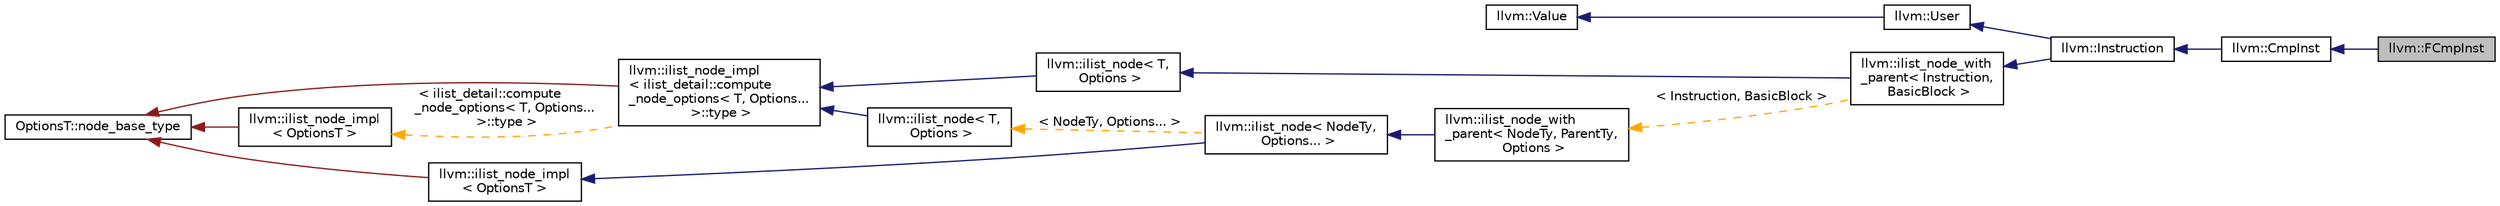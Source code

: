 digraph "llvm::FCmpInst"
{
 // LATEX_PDF_SIZE
  bgcolor="transparent";
  edge [fontname="Helvetica",fontsize="10",labelfontname="Helvetica",labelfontsize="10"];
  node [fontname="Helvetica",fontsize="10",shape="box"];
  rankdir="LR";
  Node1 [label="llvm::FCmpInst",height=0.2,width=0.4,color="black", fillcolor="grey75", style="filled", fontcolor="black",tooltip="This instruction compares its operands according to the predicate given to the constructor."];
  Node2 -> Node1 [dir="back",color="midnightblue",fontsize="10",style="solid",fontname="Helvetica"];
  Node2 [label="llvm::CmpInst",height=0.2,width=0.4,color="black",URL="$classllvm_1_1CmpInst.html",tooltip="This class is the base class for the comparison instructions."];
  Node3 -> Node2 [dir="back",color="midnightblue",fontsize="10",style="solid",fontname="Helvetica"];
  Node3 [label="llvm::Instruction",height=0.2,width=0.4,color="black",URL="$classllvm_1_1Instruction.html",tooltip=" "];
  Node4 -> Node3 [dir="back",color="midnightblue",fontsize="10",style="solid",fontname="Helvetica"];
  Node4 [label="llvm::User",height=0.2,width=0.4,color="black",URL="$classllvm_1_1User.html",tooltip=" "];
  Node5 -> Node4 [dir="back",color="midnightblue",fontsize="10",style="solid",fontname="Helvetica"];
  Node5 [label="llvm::Value",height=0.2,width=0.4,color="black",URL="$classllvm_1_1Value.html",tooltip="LLVM Value Representation."];
  Node6 -> Node3 [dir="back",color="midnightblue",fontsize="10",style="solid",fontname="Helvetica"];
  Node6 [label="llvm::ilist_node_with\l_parent\< Instruction,\l BasicBlock \>",height=0.2,width=0.4,color="black",URL="$classllvm_1_1ilist__node__with__parent.html",tooltip=" "];
  Node7 -> Node6 [dir="back",color="midnightblue",fontsize="10",style="solid",fontname="Helvetica"];
  Node7 [label="llvm::ilist_node\< T,\l Options \>",height=0.2,width=0.4,color="black",URL="$classllvm_1_1ilist__node.html",tooltip=" "];
  Node8 -> Node7 [dir="back",color="midnightblue",fontsize="10",style="solid",fontname="Helvetica"];
  Node8 [label="llvm::ilist_node_impl\l\< ilist_detail::compute\l_node_options\< T, Options...\l \>::type \>",height=0.2,width=0.4,color="black",URL="$classllvm_1_1ilist__node__impl.html",tooltip=" "];
  Node9 -> Node8 [dir="back",color="firebrick4",fontsize="10",style="solid",fontname="Helvetica"];
  Node9 [label="OptionsT::node_base_type",height=0.2,width=0.4,color="black",tooltip=" "];
  Node10 -> Node8 [dir="back",color="orange",fontsize="10",style="dashed",label=" \< ilist_detail::compute\l_node_options\< T, Options...\l \>::type \>" ,fontname="Helvetica"];
  Node10 [label="llvm::ilist_node_impl\l\< OptionsT \>",height=0.2,width=0.4,color="black",URL="$classllvm_1_1ilist__node__impl.html",tooltip="Implementation for an ilist node."];
  Node9 -> Node10 [dir="back",color="firebrick4",fontsize="10",style="solid",fontname="Helvetica"];
  Node11 -> Node6 [dir="back",color="orange",fontsize="10",style="dashed",label=" \< Instruction, BasicBlock \>" ,fontname="Helvetica"];
  Node11 [label="llvm::ilist_node_with\l_parent\< NodeTy, ParentTy,\l Options \>",height=0.2,width=0.4,color="black",URL="$classllvm_1_1ilist__node__with__parent.html",tooltip="An ilist node that can access its parent list."];
  Node12 -> Node11 [dir="back",color="midnightblue",fontsize="10",style="solid",fontname="Helvetica"];
  Node12 [label="llvm::ilist_node\< NodeTy,\l Options... \>",height=0.2,width=0.4,color="black",URL="$classllvm_1_1ilist__node.html",tooltip=" "];
  Node13 -> Node12 [dir="back",color="midnightblue",fontsize="10",style="solid",fontname="Helvetica"];
  Node13 [label="llvm::ilist_node_impl\l\< OptionsT \>",height=0.2,width=0.4,color="black",URL="$classllvm_1_1ilist__node__impl.html",tooltip="Implementation for an ilist node."];
  Node9 -> Node13 [dir="back",color="firebrick4",fontsize="10",style="solid",fontname="Helvetica"];
  Node14 -> Node12 [dir="back",color="orange",fontsize="10",style="dashed",label=" \< NodeTy, Options... \>" ,fontname="Helvetica"];
  Node14 [label="llvm::ilist_node\< T,\l Options \>",height=0.2,width=0.4,color="black",URL="$classllvm_1_1ilist__node.html",tooltip=" "];
  Node8 -> Node14 [dir="back",color="midnightblue",fontsize="10",style="solid",fontname="Helvetica"];
}
